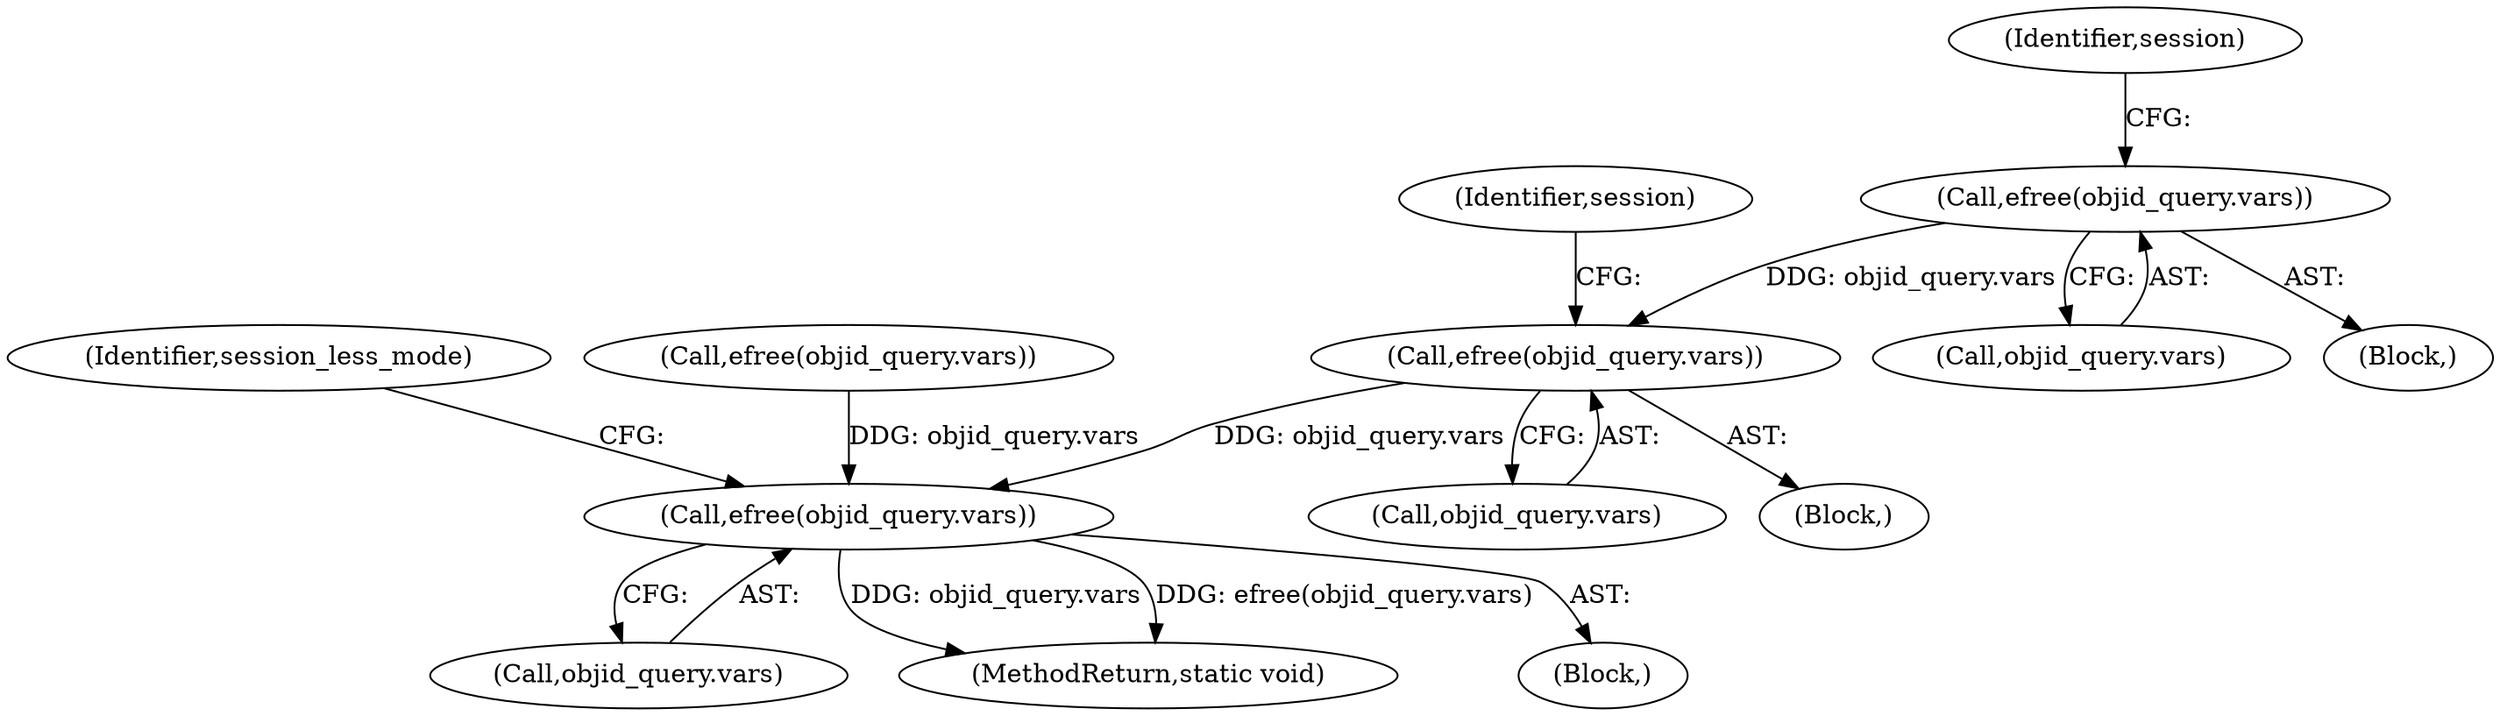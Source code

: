 digraph "0_php_cab1c3b3708eead315e033359d07049b23b147a3_3@API" {
"1000259" [label="(Call,efree(objid_query.vars))"];
"1000268" [label="(Call,efree(objid_query.vars))"];
"1000395" [label="(Call,efree(objid_query.vars))"];
"1000400" [label="(Identifier,session_less_mode)"];
"1000259" [label="(Call,efree(objid_query.vars))"];
"1000265" [label="(Identifier,session)"];
"1000260" [label="(Call,objid_query.vars)"];
"1000258" [label="(Block,)"];
"1000269" [label="(Call,objid_query.vars)"];
"1000396" [label="(Call,objid_query.vars)"];
"1000291" [label="(Call,efree(objid_query.vars))"];
"1000268" [label="(Call,efree(objid_query.vars))"];
"1000267" [label="(Block,)"];
"1000425" [label="(MethodReturn,static void)"];
"1000274" [label="(Identifier,session)"];
"1000395" [label="(Call,efree(objid_query.vars))"];
"1000110" [label="(Block,)"];
"1000259" -> "1000258"  [label="AST: "];
"1000259" -> "1000260"  [label="CFG: "];
"1000260" -> "1000259"  [label="AST: "];
"1000265" -> "1000259"  [label="CFG: "];
"1000259" -> "1000268"  [label="DDG: objid_query.vars"];
"1000268" -> "1000267"  [label="AST: "];
"1000268" -> "1000269"  [label="CFG: "];
"1000269" -> "1000268"  [label="AST: "];
"1000274" -> "1000268"  [label="CFG: "];
"1000268" -> "1000395"  [label="DDG: objid_query.vars"];
"1000395" -> "1000110"  [label="AST: "];
"1000395" -> "1000396"  [label="CFG: "];
"1000396" -> "1000395"  [label="AST: "];
"1000400" -> "1000395"  [label="CFG: "];
"1000395" -> "1000425"  [label="DDG: objid_query.vars"];
"1000395" -> "1000425"  [label="DDG: efree(objid_query.vars)"];
"1000291" -> "1000395"  [label="DDG: objid_query.vars"];
}

